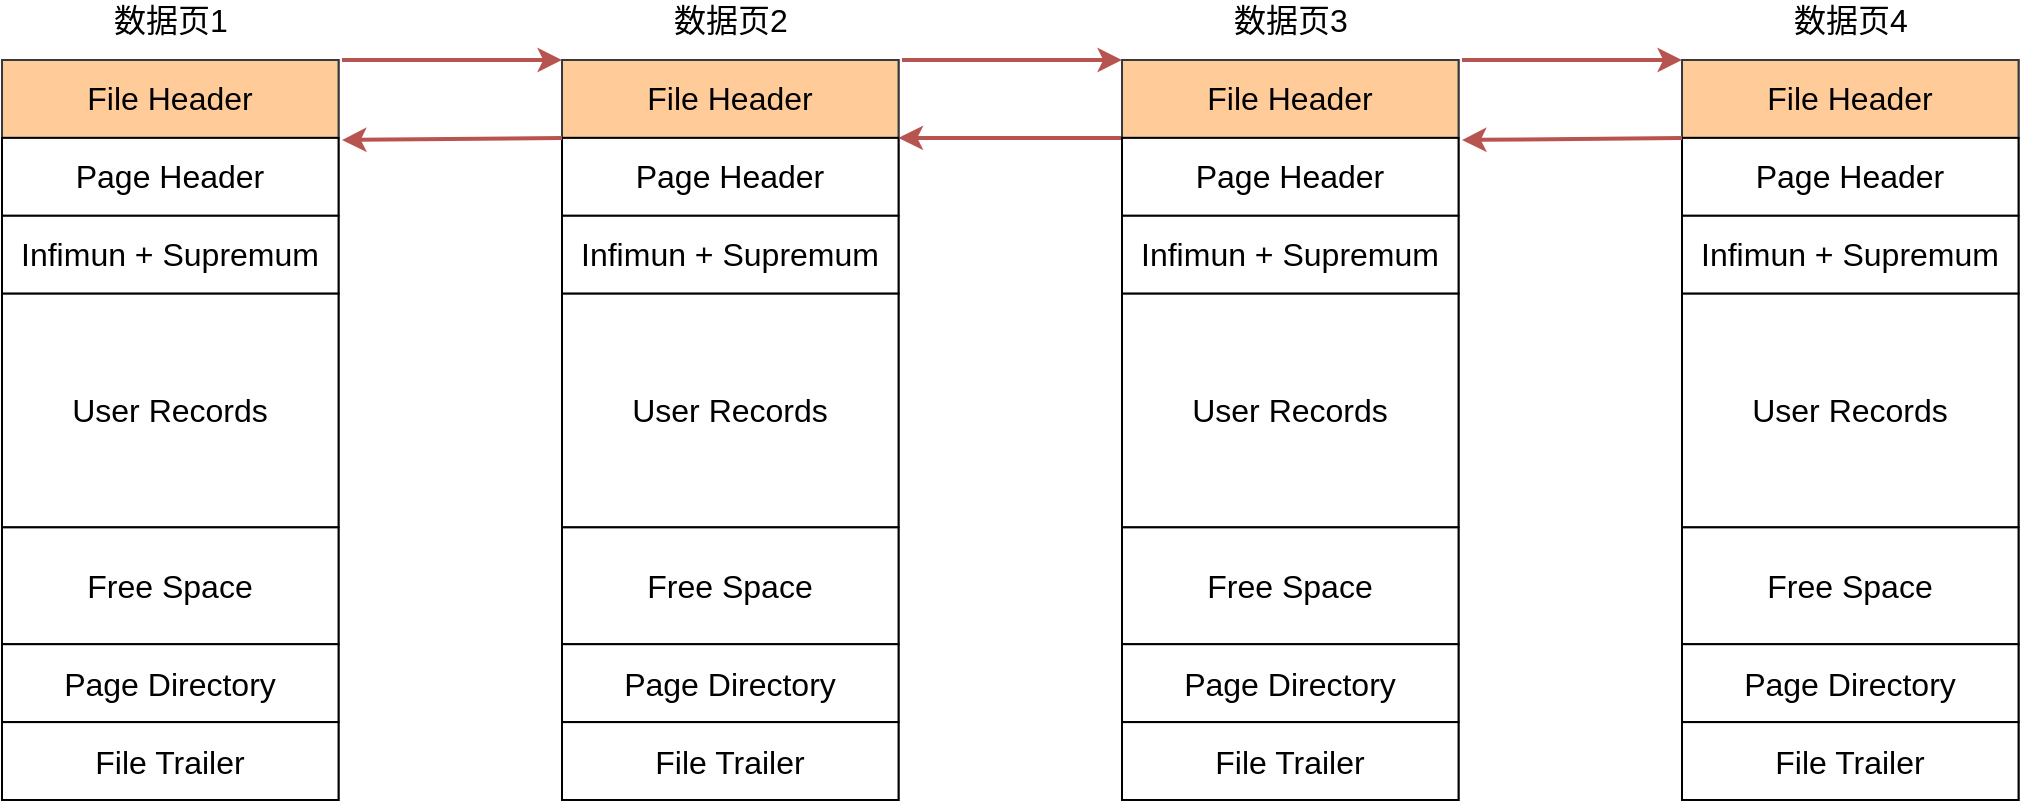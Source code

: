<mxfile version="15.9.4" type="github">
  <diagram id="OTXxbYk35LF4hYgVnh6c" name="Page-1">
    <mxGraphModel dx="930" dy="699" grid="1" gridSize="10" guides="1" tooltips="1" connect="1" arrows="1" fold="1" page="1" pageScale="1" pageWidth="827" pageHeight="1169" math="0" shadow="0">
      <root>
        <mxCell id="0" />
        <mxCell id="1" parent="0" />
        <mxCell id="zmqYCoG8ziZnfrEZIKGv-16" value="" style="group" vertex="1" connectable="0" parent="1">
          <mxGeometry x="400" y="70" width="168.27" height="370" as="geometry" />
        </mxCell>
        <mxCell id="zmqYCoG8ziZnfrEZIKGv-17" value="" style="group;fillColor=#ffcc99;strokeColor=#36393d;container=0;fontSize=16;" vertex="1" connectable="0" parent="zmqYCoG8ziZnfrEZIKGv-16">
          <mxGeometry width="168.27" height="370" as="geometry" />
        </mxCell>
        <mxCell id="zmqYCoG8ziZnfrEZIKGv-18" value="File Header" style="rounded=0;whiteSpace=wrap;html=1;fontSize=16;fillColor=#ffcc99;strokeColor=#36393d;" vertex="1" parent="zmqYCoG8ziZnfrEZIKGv-16">
          <mxGeometry width="168.27" height="38.947" as="geometry" />
        </mxCell>
        <mxCell id="zmqYCoG8ziZnfrEZIKGv-19" value="Page Header" style="rounded=0;whiteSpace=wrap;html=1;fontSize=16;" vertex="1" parent="zmqYCoG8ziZnfrEZIKGv-16">
          <mxGeometry y="38.947" width="168.27" height="38.947" as="geometry" />
        </mxCell>
        <mxCell id="zmqYCoG8ziZnfrEZIKGv-20" value="Infimun + Supremum" style="rounded=0;whiteSpace=wrap;html=1;fontSize=16;" vertex="1" parent="zmqYCoG8ziZnfrEZIKGv-16">
          <mxGeometry y="77.895" width="168.27" height="38.947" as="geometry" />
        </mxCell>
        <mxCell id="zmqYCoG8ziZnfrEZIKGv-21" value="User Records" style="rounded=0;whiteSpace=wrap;html=1;fontSize=16;" vertex="1" parent="zmqYCoG8ziZnfrEZIKGv-16">
          <mxGeometry y="116.842" width="168.27" height="116.842" as="geometry" />
        </mxCell>
        <mxCell id="zmqYCoG8ziZnfrEZIKGv-22" value="Free Space" style="rounded=0;whiteSpace=wrap;html=1;fontSize=16;" vertex="1" parent="zmqYCoG8ziZnfrEZIKGv-16">
          <mxGeometry y="233.684" width="168.27" height="58.421" as="geometry" />
        </mxCell>
        <mxCell id="zmqYCoG8ziZnfrEZIKGv-23" value="Page Directory" style="rounded=0;whiteSpace=wrap;html=1;fontSize=16;" vertex="1" parent="zmqYCoG8ziZnfrEZIKGv-16">
          <mxGeometry y="292.105" width="168.27" height="38.947" as="geometry" />
        </mxCell>
        <mxCell id="zmqYCoG8ziZnfrEZIKGv-24" value="&lt;span style=&quot;font-size: 16px&quot;&gt;File Trailer&lt;/span&gt;" style="rounded=0;whiteSpace=wrap;html=1;fontSize=16;" vertex="1" parent="zmqYCoG8ziZnfrEZIKGv-16">
          <mxGeometry y="331.053" width="168.27" height="38.947" as="geometry" />
        </mxCell>
        <mxCell id="zmqYCoG8ziZnfrEZIKGv-2" value="" style="group;fillColor=#ffcc99;strokeColor=#36393d;container=0;fontSize=16;" vertex="1" connectable="0" parent="1">
          <mxGeometry x="120.0" y="70" width="168.27" height="370" as="geometry" />
        </mxCell>
        <mxCell id="zmqYCoG8ziZnfrEZIKGv-25" style="edgeStyle=orthogonalEdgeStyle;rounded=0;orthogonalLoop=1;jettySize=auto;html=1;entryX=0;entryY=0;entryDx=0;entryDy=0;strokeWidth=2;fillColor=#f8cecc;gradientColor=#ea6b66;strokeColor=#b85450;" edge="1" parent="1" target="zmqYCoG8ziZnfrEZIKGv-18">
          <mxGeometry relative="1" as="geometry">
            <mxPoint x="290" y="70" as="sourcePoint" />
            <Array as="points">
              <mxPoint x="380" y="70" />
              <mxPoint x="380" y="70" />
            </Array>
          </mxGeometry>
        </mxCell>
        <mxCell id="zmqYCoG8ziZnfrEZIKGv-3" value="File Header" style="rounded=0;whiteSpace=wrap;html=1;fontSize=16;fillColor=#ffcc99;strokeColor=#36393d;" vertex="1" parent="1">
          <mxGeometry x="120.0" y="70" width="168.27" height="38.947" as="geometry" />
        </mxCell>
        <mxCell id="zmqYCoG8ziZnfrEZIKGv-4" value="Page Header" style="rounded=0;whiteSpace=wrap;html=1;fontSize=16;" vertex="1" parent="1">
          <mxGeometry x="120.0" y="108.947" width="168.27" height="38.947" as="geometry" />
        </mxCell>
        <mxCell id="zmqYCoG8ziZnfrEZIKGv-5" value="Infimun + Supremum" style="rounded=0;whiteSpace=wrap;html=1;fontSize=16;" vertex="1" parent="1">
          <mxGeometry x="120.0" y="147.895" width="168.27" height="38.947" as="geometry" />
        </mxCell>
        <mxCell id="zmqYCoG8ziZnfrEZIKGv-6" value="User Records" style="rounded=0;whiteSpace=wrap;html=1;fontSize=16;" vertex="1" parent="1">
          <mxGeometry x="120.0" y="186.842" width="168.27" height="116.842" as="geometry" />
        </mxCell>
        <mxCell id="zmqYCoG8ziZnfrEZIKGv-7" value="Free Space" style="rounded=0;whiteSpace=wrap;html=1;fontSize=16;" vertex="1" parent="1">
          <mxGeometry x="120.0" y="303.684" width="168.27" height="58.421" as="geometry" />
        </mxCell>
        <mxCell id="zmqYCoG8ziZnfrEZIKGv-8" value="Page Directory" style="rounded=0;whiteSpace=wrap;html=1;fontSize=16;" vertex="1" parent="1">
          <mxGeometry x="120.0" y="362.105" width="168.27" height="38.947" as="geometry" />
        </mxCell>
        <mxCell id="zmqYCoG8ziZnfrEZIKGv-9" value="&lt;span style=&quot;font-size: 16px&quot;&gt;File Trailer&lt;/span&gt;" style="rounded=0;whiteSpace=wrap;html=1;fontSize=16;" vertex="1" parent="1">
          <mxGeometry x="120.0" y="401.053" width="168.27" height="38.947" as="geometry" />
        </mxCell>
        <mxCell id="zmqYCoG8ziZnfrEZIKGv-26" style="rounded=0;orthogonalLoop=1;jettySize=auto;html=1;exitX=0;exitY=1;exitDx=0;exitDy=0;strokeWidth=2;fillColor=#f8cecc;gradientColor=#ea6b66;strokeColor=#b85450;" edge="1" parent="1" source="zmqYCoG8ziZnfrEZIKGv-18">
          <mxGeometry relative="1" as="geometry">
            <mxPoint x="290" y="110" as="targetPoint" />
          </mxGeometry>
        </mxCell>
        <mxCell id="zmqYCoG8ziZnfrEZIKGv-27" value="" style="group" vertex="1" connectable="0" parent="1">
          <mxGeometry x="960" y="70" width="168.27" height="370" as="geometry" />
        </mxCell>
        <mxCell id="zmqYCoG8ziZnfrEZIKGv-28" value="" style="group;fillColor=#ffcc99;strokeColor=#36393d;container=0;fontSize=16;" vertex="1" connectable="0" parent="zmqYCoG8ziZnfrEZIKGv-27">
          <mxGeometry width="168.27" height="370" as="geometry" />
        </mxCell>
        <mxCell id="zmqYCoG8ziZnfrEZIKGv-29" value="File Header" style="rounded=0;whiteSpace=wrap;html=1;fontSize=16;fillColor=#ffcc99;strokeColor=#36393d;" vertex="1" parent="zmqYCoG8ziZnfrEZIKGv-27">
          <mxGeometry width="168.27" height="38.947" as="geometry" />
        </mxCell>
        <mxCell id="zmqYCoG8ziZnfrEZIKGv-30" value="Page Header" style="rounded=0;whiteSpace=wrap;html=1;fontSize=16;" vertex="1" parent="zmqYCoG8ziZnfrEZIKGv-27">
          <mxGeometry y="38.947" width="168.27" height="38.947" as="geometry" />
        </mxCell>
        <mxCell id="zmqYCoG8ziZnfrEZIKGv-31" value="Infimun + Supremum" style="rounded=0;whiteSpace=wrap;html=1;fontSize=16;" vertex="1" parent="zmqYCoG8ziZnfrEZIKGv-27">
          <mxGeometry y="77.895" width="168.27" height="38.947" as="geometry" />
        </mxCell>
        <mxCell id="zmqYCoG8ziZnfrEZIKGv-32" value="User Records" style="rounded=0;whiteSpace=wrap;html=1;fontSize=16;" vertex="1" parent="zmqYCoG8ziZnfrEZIKGv-27">
          <mxGeometry y="116.842" width="168.27" height="116.842" as="geometry" />
        </mxCell>
        <mxCell id="zmqYCoG8ziZnfrEZIKGv-33" value="Free Space" style="rounded=0;whiteSpace=wrap;html=1;fontSize=16;" vertex="1" parent="zmqYCoG8ziZnfrEZIKGv-27">
          <mxGeometry y="233.684" width="168.27" height="58.421" as="geometry" />
        </mxCell>
        <mxCell id="zmqYCoG8ziZnfrEZIKGv-34" value="Page Directory" style="rounded=0;whiteSpace=wrap;html=1;fontSize=16;" vertex="1" parent="zmqYCoG8ziZnfrEZIKGv-27">
          <mxGeometry y="292.105" width="168.27" height="38.947" as="geometry" />
        </mxCell>
        <mxCell id="zmqYCoG8ziZnfrEZIKGv-35" value="&lt;span style=&quot;font-size: 16px&quot;&gt;File Trailer&lt;/span&gt;" style="rounded=0;whiteSpace=wrap;html=1;fontSize=16;" vertex="1" parent="zmqYCoG8ziZnfrEZIKGv-27">
          <mxGeometry y="331.053" width="168.27" height="38.947" as="geometry" />
        </mxCell>
        <mxCell id="zmqYCoG8ziZnfrEZIKGv-36" value="" style="group;fillColor=#ffcc99;strokeColor=#36393d;container=0;fontSize=16;" vertex="1" connectable="0" parent="1">
          <mxGeometry x="680" y="70" width="168.27" height="370" as="geometry" />
        </mxCell>
        <mxCell id="zmqYCoG8ziZnfrEZIKGv-37" style="edgeStyle=orthogonalEdgeStyle;rounded=0;orthogonalLoop=1;jettySize=auto;html=1;entryX=0;entryY=0;entryDx=0;entryDy=0;strokeWidth=2;fillColor=#f8cecc;gradientColor=#ea6b66;strokeColor=#b85450;" edge="1" parent="1" target="zmqYCoG8ziZnfrEZIKGv-29">
          <mxGeometry relative="1" as="geometry">
            <mxPoint x="850" y="70" as="sourcePoint" />
            <Array as="points">
              <mxPoint x="940" y="70" />
              <mxPoint x="940" y="70" />
            </Array>
          </mxGeometry>
        </mxCell>
        <mxCell id="zmqYCoG8ziZnfrEZIKGv-47" style="edgeStyle=none;rounded=0;orthogonalLoop=1;jettySize=auto;html=1;entryX=1;entryY=1;entryDx=0;entryDy=0;exitX=0;exitY=1;exitDx=0;exitDy=0;fillColor=#f8cecc;strokeColor=#b85450;strokeWidth=2;gradientColor=#ea6b66;" edge="1" parent="1" source="zmqYCoG8ziZnfrEZIKGv-38" target="zmqYCoG8ziZnfrEZIKGv-18">
          <mxGeometry relative="1" as="geometry">
            <mxPoint x="640" y="80" as="targetPoint" />
          </mxGeometry>
        </mxCell>
        <mxCell id="zmqYCoG8ziZnfrEZIKGv-38" value="File Header" style="rounded=0;whiteSpace=wrap;html=1;fontSize=16;fillColor=#ffcc99;strokeColor=#36393d;" vertex="1" parent="1">
          <mxGeometry x="680" y="70" width="168.27" height="38.947" as="geometry" />
        </mxCell>
        <mxCell id="zmqYCoG8ziZnfrEZIKGv-39" value="Page Header" style="rounded=0;whiteSpace=wrap;html=1;fontSize=16;" vertex="1" parent="1">
          <mxGeometry x="680" y="108.947" width="168.27" height="38.947" as="geometry" />
        </mxCell>
        <mxCell id="zmqYCoG8ziZnfrEZIKGv-40" value="Infimun + Supremum" style="rounded=0;whiteSpace=wrap;html=1;fontSize=16;" vertex="1" parent="1">
          <mxGeometry x="680" y="147.895" width="168.27" height="38.947" as="geometry" />
        </mxCell>
        <mxCell id="zmqYCoG8ziZnfrEZIKGv-41" value="User Records" style="rounded=0;whiteSpace=wrap;html=1;fontSize=16;" vertex="1" parent="1">
          <mxGeometry x="680" y="186.842" width="168.27" height="116.842" as="geometry" />
        </mxCell>
        <mxCell id="zmqYCoG8ziZnfrEZIKGv-42" value="Free Space" style="rounded=0;whiteSpace=wrap;html=1;fontSize=16;" vertex="1" parent="1">
          <mxGeometry x="680" y="303.684" width="168.27" height="58.421" as="geometry" />
        </mxCell>
        <mxCell id="zmqYCoG8ziZnfrEZIKGv-43" value="Page Directory" style="rounded=0;whiteSpace=wrap;html=1;fontSize=16;" vertex="1" parent="1">
          <mxGeometry x="680" y="362.105" width="168.27" height="38.947" as="geometry" />
        </mxCell>
        <mxCell id="zmqYCoG8ziZnfrEZIKGv-44" value="&lt;span style=&quot;font-size: 16px&quot;&gt;File Trailer&lt;/span&gt;" style="rounded=0;whiteSpace=wrap;html=1;fontSize=16;" vertex="1" parent="1">
          <mxGeometry x="680" y="401.053" width="168.27" height="38.947" as="geometry" />
        </mxCell>
        <mxCell id="zmqYCoG8ziZnfrEZIKGv-45" style="rounded=0;orthogonalLoop=1;jettySize=auto;html=1;exitX=0;exitY=1;exitDx=0;exitDy=0;strokeWidth=2;fillColor=#f8cecc;gradientColor=#ea6b66;strokeColor=#b85450;" edge="1" parent="1" source="zmqYCoG8ziZnfrEZIKGv-29">
          <mxGeometry relative="1" as="geometry">
            <mxPoint x="850" y="110" as="targetPoint" />
          </mxGeometry>
        </mxCell>
        <mxCell id="zmqYCoG8ziZnfrEZIKGv-46" style="edgeStyle=none;rounded=0;orthogonalLoop=1;jettySize=auto;html=1;entryX=0;entryY=0;entryDx=0;entryDy=0;fillColor=#f8cecc;strokeColor=#b85450;strokeWidth=2;gradientColor=#ea6b66;" edge="1" parent="1" target="zmqYCoG8ziZnfrEZIKGv-38">
          <mxGeometry relative="1" as="geometry">
            <mxPoint x="570" y="70" as="sourcePoint" />
          </mxGeometry>
        </mxCell>
        <mxCell id="zmqYCoG8ziZnfrEZIKGv-48" value="数据页1" style="text;html=1;align=center;verticalAlign=middle;resizable=0;points=[];autosize=1;strokeColor=none;fillColor=none;fontSize=16;" vertex="1" parent="1">
          <mxGeometry x="169.13" y="40" width="70" height="20" as="geometry" />
        </mxCell>
        <mxCell id="zmqYCoG8ziZnfrEZIKGv-49" value="数据页2" style="text;html=1;align=center;verticalAlign=middle;resizable=0;points=[];autosize=1;strokeColor=none;fillColor=none;fontSize=16;" vertex="1" parent="1">
          <mxGeometry x="449.13" y="40" width="70" height="20" as="geometry" />
        </mxCell>
        <mxCell id="zmqYCoG8ziZnfrEZIKGv-51" value="数据页3" style="text;html=1;align=center;verticalAlign=middle;resizable=0;points=[];autosize=1;strokeColor=none;fillColor=none;fontSize=16;" vertex="1" parent="1">
          <mxGeometry x="729.14" y="40" width="70" height="20" as="geometry" />
        </mxCell>
        <mxCell id="zmqYCoG8ziZnfrEZIKGv-52" value="数据页4" style="text;html=1;align=center;verticalAlign=middle;resizable=0;points=[];autosize=1;strokeColor=none;fillColor=none;fontSize=16;" vertex="1" parent="1">
          <mxGeometry x="1009.13" y="40" width="70" height="20" as="geometry" />
        </mxCell>
      </root>
    </mxGraphModel>
  </diagram>
</mxfile>
